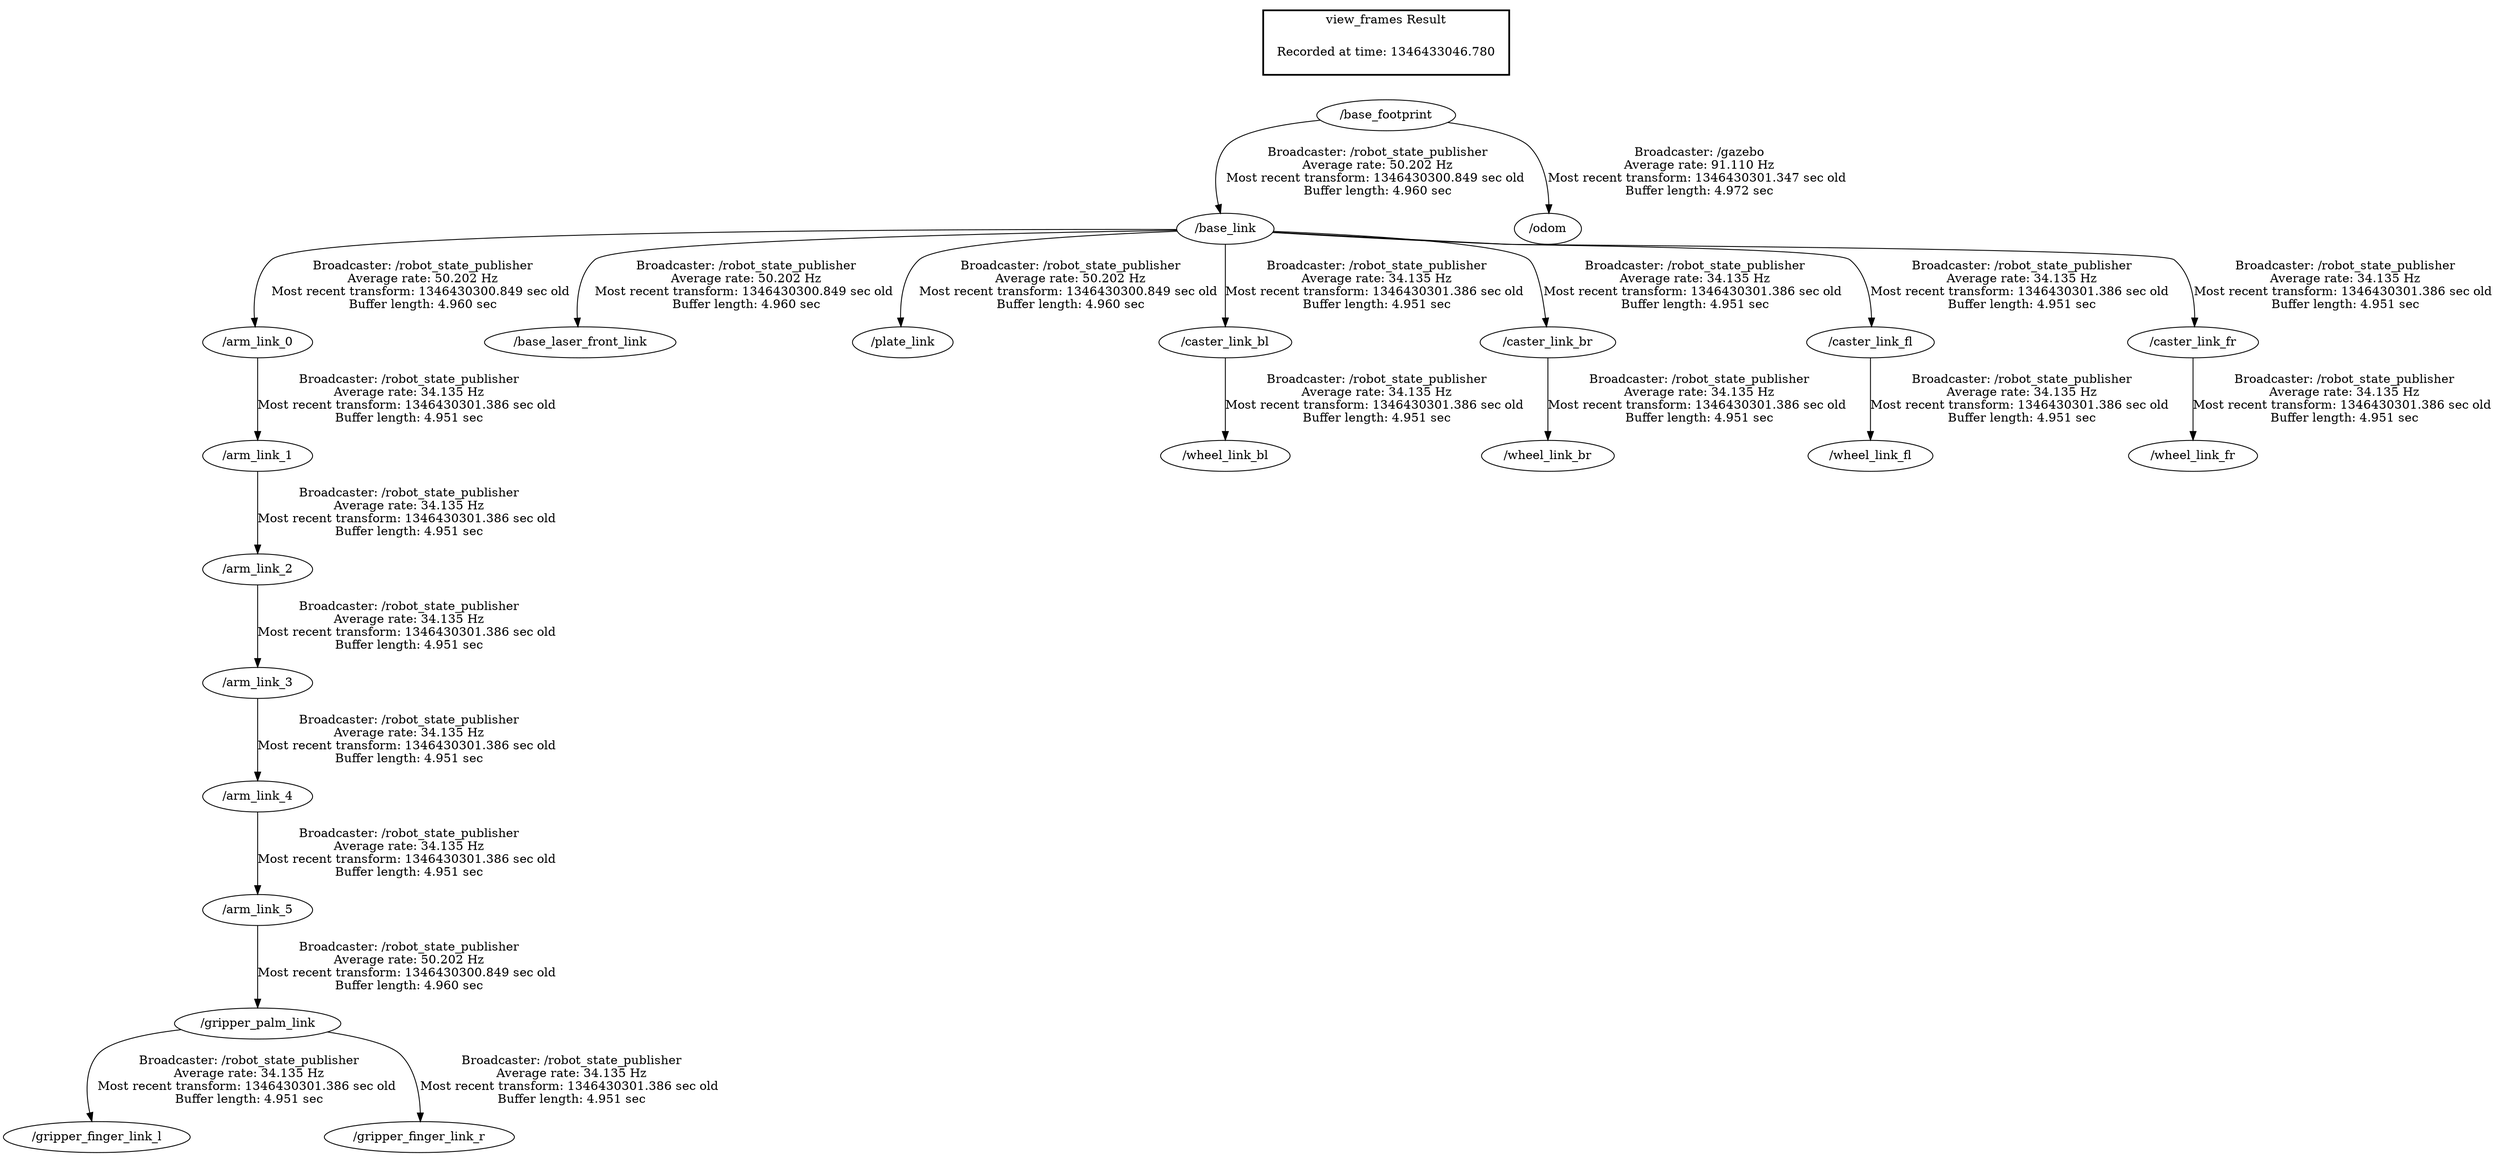 digraph G {
"/base_link" -> "/arm_link_0"[label="Broadcaster: /robot_state_publisher\nAverage rate: 50.202 Hz\nMost recent transform: 1346430300.849 sec old \nBuffer length: 4.960 sec\n"];
"/base_footprint" -> "/base_link"[label="Broadcaster: /robot_state_publisher\nAverage rate: 50.202 Hz\nMost recent transform: 1346430300.849 sec old \nBuffer length: 4.960 sec\n"];
"/base_link" -> "/base_laser_front_link"[label="Broadcaster: /robot_state_publisher\nAverage rate: 50.202 Hz\nMost recent transform: 1346430300.849 sec old \nBuffer length: 4.960 sec\n"];
"/arm_link_5" -> "/gripper_palm_link"[label="Broadcaster: /robot_state_publisher\nAverage rate: 50.202 Hz\nMost recent transform: 1346430300.849 sec old \nBuffer length: 4.960 sec\n"];
"/arm_link_4" -> "/arm_link_5"[label="Broadcaster: /robot_state_publisher\nAverage rate: 34.135 Hz\nMost recent transform: 1346430301.386 sec old \nBuffer length: 4.951 sec\n"];
"/base_link" -> "/plate_link"[label="Broadcaster: /robot_state_publisher\nAverage rate: 50.202 Hz\nMost recent transform: 1346430300.849 sec old \nBuffer length: 4.960 sec\n"];
"/base_footprint" -> "/odom"[label="Broadcaster: /gazebo\nAverage rate: 91.110 Hz\nMost recent transform: 1346430301.347 sec old \nBuffer length: 4.972 sec\n"];
"/arm_link_0" -> "/arm_link_1"[label="Broadcaster: /robot_state_publisher\nAverage rate: 34.135 Hz\nMost recent transform: 1346430301.386 sec old \nBuffer length: 4.951 sec\n"];
"/arm_link_1" -> "/arm_link_2"[label="Broadcaster: /robot_state_publisher\nAverage rate: 34.135 Hz\nMost recent transform: 1346430301.386 sec old \nBuffer length: 4.951 sec\n"];
"/arm_link_2" -> "/arm_link_3"[label="Broadcaster: /robot_state_publisher\nAverage rate: 34.135 Hz\nMost recent transform: 1346430301.386 sec old \nBuffer length: 4.951 sec\n"];
"/arm_link_3" -> "/arm_link_4"[label="Broadcaster: /robot_state_publisher\nAverage rate: 34.135 Hz\nMost recent transform: 1346430301.386 sec old \nBuffer length: 4.951 sec\n"];
"/base_link" -> "/caster_link_bl"[label="Broadcaster: /robot_state_publisher\nAverage rate: 34.135 Hz\nMost recent transform: 1346430301.386 sec old \nBuffer length: 4.951 sec\n"];
"/base_link" -> "/caster_link_br"[label="Broadcaster: /robot_state_publisher\nAverage rate: 34.135 Hz\nMost recent transform: 1346430301.386 sec old \nBuffer length: 4.951 sec\n"];
"/base_link" -> "/caster_link_fl"[label="Broadcaster: /robot_state_publisher\nAverage rate: 34.135 Hz\nMost recent transform: 1346430301.386 sec old \nBuffer length: 4.951 sec\n"];
"/base_link" -> "/caster_link_fr"[label="Broadcaster: /robot_state_publisher\nAverage rate: 34.135 Hz\nMost recent transform: 1346430301.386 sec old \nBuffer length: 4.951 sec\n"];
"/gripper_palm_link" -> "/gripper_finger_link_l"[label="Broadcaster: /robot_state_publisher\nAverage rate: 34.135 Hz\nMost recent transform: 1346430301.386 sec old \nBuffer length: 4.951 sec\n"];
"/gripper_palm_link" -> "/gripper_finger_link_r"[label="Broadcaster: /robot_state_publisher\nAverage rate: 34.135 Hz\nMost recent transform: 1346430301.386 sec old \nBuffer length: 4.951 sec\n"];
"/caster_link_bl" -> "/wheel_link_bl"[label="Broadcaster: /robot_state_publisher\nAverage rate: 34.135 Hz\nMost recent transform: 1346430301.386 sec old \nBuffer length: 4.951 sec\n"];
"/caster_link_br" -> "/wheel_link_br"[label="Broadcaster: /robot_state_publisher\nAverage rate: 34.135 Hz\nMost recent transform: 1346430301.386 sec old \nBuffer length: 4.951 sec\n"];
"/caster_link_fl" -> "/wheel_link_fl"[label="Broadcaster: /robot_state_publisher\nAverage rate: 34.135 Hz\nMost recent transform: 1346430301.386 sec old \nBuffer length: 4.951 sec\n"];
"/caster_link_fr" -> "/wheel_link_fr"[label="Broadcaster: /robot_state_publisher\nAverage rate: 34.135 Hz\nMost recent transform: 1346430301.386 sec old \nBuffer length: 4.951 sec\n"];
edge [style=invis];
 subgraph cluster_legend { style=bold; color=black; label ="view_frames Result";
"Recorded at time: 1346433046.780"[ shape=plaintext ] ;
 }->"/base_footprint";
}